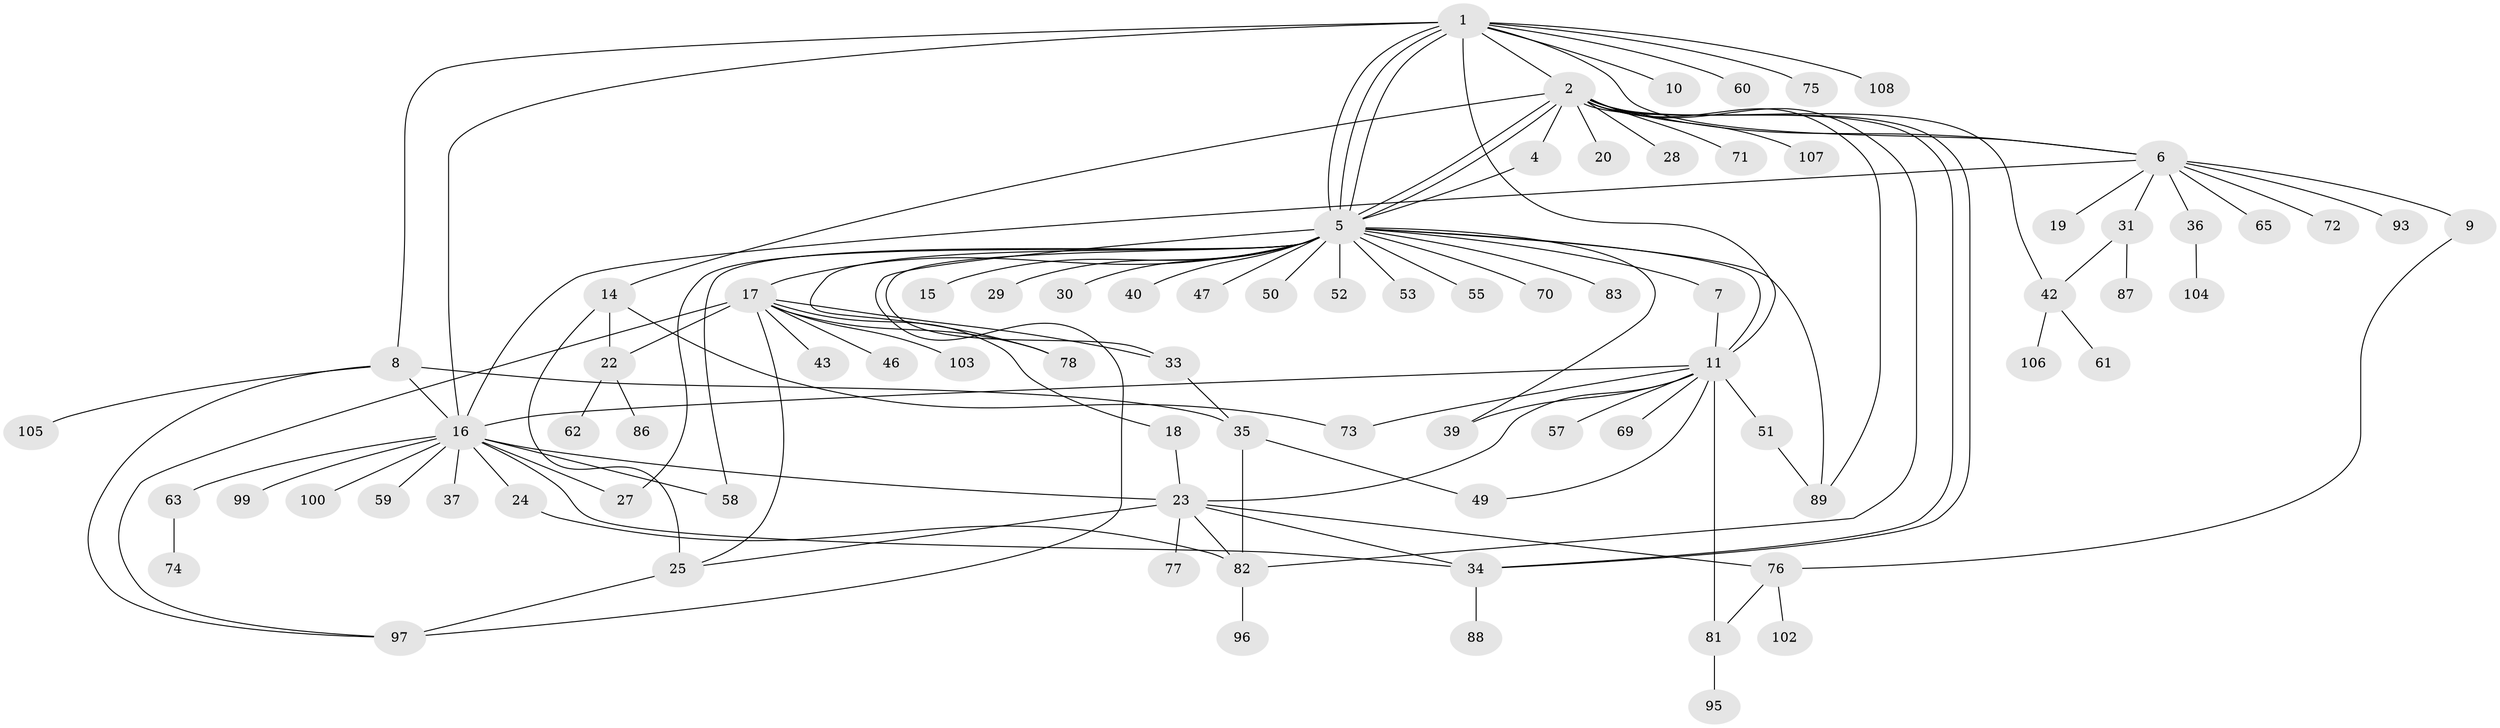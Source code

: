 // original degree distribution, {9: 0.027777777777777776, 15: 0.009259259259259259, 6: 0.009259259259259259, 3: 0.1111111111111111, 26: 0.009259259259259259, 11: 0.009259259259259259, 2: 0.19444444444444445, 4: 0.06481481481481481, 5: 0.046296296296296294, 8: 0.009259259259259259, 1: 0.49074074074074076, 14: 0.009259259259259259, 7: 0.009259259259259259}
// Generated by graph-tools (version 1.1) at 2025/11/02/27/25 16:11:13]
// undirected, 81 vertices, 118 edges
graph export_dot {
graph [start="1"]
  node [color=gray90,style=filled];
  1 [super="+3"];
  2 [super="+13"];
  4 [super="+45"];
  5 [super="+56"];
  6 [super="+80"];
  7;
  8 [super="+26"];
  9;
  10 [super="+54"];
  11 [super="+12"];
  14 [super="+68"];
  15;
  16 [super="+21"];
  17 [super="+41"];
  18 [super="+84"];
  19;
  20;
  22;
  23 [super="+38"];
  24;
  25 [super="+32"];
  27;
  28;
  29;
  30;
  31 [super="+44"];
  33 [super="+91"];
  34 [super="+67"];
  35 [super="+64"];
  36;
  37 [super="+98"];
  39;
  40;
  42 [super="+48"];
  43;
  46 [super="+90"];
  47;
  49;
  50;
  51;
  52;
  53;
  55;
  57;
  58;
  59 [super="+66"];
  60;
  61;
  62;
  63;
  65;
  69;
  70;
  71;
  72;
  73 [super="+85"];
  74;
  75;
  76 [super="+94"];
  77;
  78 [super="+79"];
  81;
  82 [super="+92"];
  83;
  86;
  87;
  88;
  89;
  93;
  95;
  96;
  97 [super="+101"];
  99;
  100;
  102;
  103;
  104;
  105;
  106;
  107;
  108;
  1 -- 2;
  1 -- 5;
  1 -- 5;
  1 -- 5;
  1 -- 6;
  1 -- 8;
  1 -- 10;
  1 -- 16;
  1 -- 11;
  1 -- 75;
  1 -- 108;
  1 -- 60;
  2 -- 4;
  2 -- 5;
  2 -- 5;
  2 -- 14 [weight=2];
  2 -- 20;
  2 -- 28;
  2 -- 34;
  2 -- 34;
  2 -- 71;
  2 -- 89;
  2 -- 107;
  2 -- 6;
  2 -- 42;
  2 -- 82;
  4 -- 5;
  5 -- 7;
  5 -- 15;
  5 -- 17;
  5 -- 27;
  5 -- 29;
  5 -- 30;
  5 -- 39;
  5 -- 40;
  5 -- 47;
  5 -- 50;
  5 -- 52;
  5 -- 53;
  5 -- 55;
  5 -- 58;
  5 -- 70;
  5 -- 78;
  5 -- 83;
  5 -- 89;
  5 -- 11;
  5 -- 33;
  5 -- 97;
  6 -- 9;
  6 -- 16;
  6 -- 19;
  6 -- 31;
  6 -- 36;
  6 -- 65;
  6 -- 72;
  6 -- 93;
  7 -- 11;
  8 -- 35;
  8 -- 97;
  8 -- 16;
  8 -- 105;
  9 -- 76;
  11 -- 57;
  11 -- 73;
  11 -- 69;
  11 -- 39;
  11 -- 16;
  11 -- 49;
  11 -- 81;
  11 -- 51;
  11 -- 23;
  14 -- 22;
  14 -- 25 [weight=2];
  14 -- 73;
  16 -- 23;
  16 -- 24;
  16 -- 27;
  16 -- 37;
  16 -- 58;
  16 -- 59;
  16 -- 63;
  16 -- 99;
  16 -- 100;
  16 -- 34;
  17 -- 18;
  17 -- 22;
  17 -- 33;
  17 -- 43;
  17 -- 46;
  17 -- 78;
  17 -- 97;
  17 -- 103;
  17 -- 25;
  18 -- 23;
  22 -- 62;
  22 -- 86;
  23 -- 77;
  23 -- 34;
  23 -- 76;
  23 -- 82;
  23 -- 25;
  24 -- 82;
  25 -- 97;
  31 -- 42;
  31 -- 87;
  33 -- 35;
  34 -- 88;
  35 -- 49;
  35 -- 82;
  36 -- 104;
  42 -- 61;
  42 -- 106;
  51 -- 89;
  63 -- 74;
  76 -- 81;
  76 -- 102;
  81 -- 95;
  82 -- 96;
}
